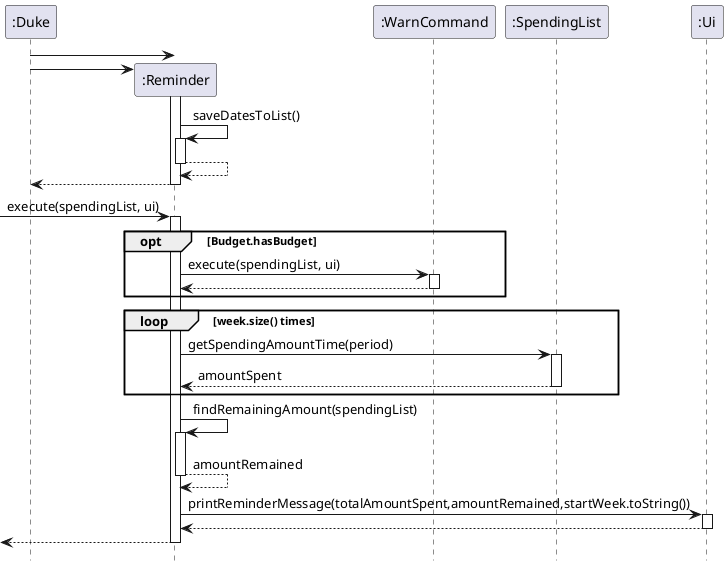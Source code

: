 @startuml
hide footbox

":Duke" -> ":Reminder"
create ":Reminder"
":Duke" -> ":Reminder"
activate ":Reminder"

":Reminder" -> ":Reminder" : saveDatesToList()
activate ":Reminder"
":Reminder" --> ":Reminder"
deactivate ":Reminder"
":Reminder" --> ":Duke"
deactivate ":Reminder"


->":Reminder" : execute(spendingList, ui)

activate ":Reminder"

opt Budget.hasBudget
":Reminder" -> ":WarnCommand" : execute(spendingList, ui)
activate ":WarnCommand"
":WarnCommand" --> ":Reminder"
deactivate ":WarnCommand"
end

loop week.size() times

":Reminder" -> ":SpendingList" : getSpendingAmountTime(period)
activate ":SpendingList"
":SpendingList" --> ":Reminder" : amountSpent
deactivate ":SpendingList"

end

":Reminder" -> ":Reminder" : findRemainingAmount(spendingList)
activate ":Reminder"
":Reminder" --> ":Reminder" : amountRemained
deactivate ":Reminder"


":Reminder" -> ":Ui" : printReminderMessage(totalAmountSpent,amountRemained,startWeek.toString())
activate ":Ui"
":Ui" --> ":Reminder"
deactivate ":Ui"
<-- ":Reminder"
deactivate ":Reminder"

@enduml